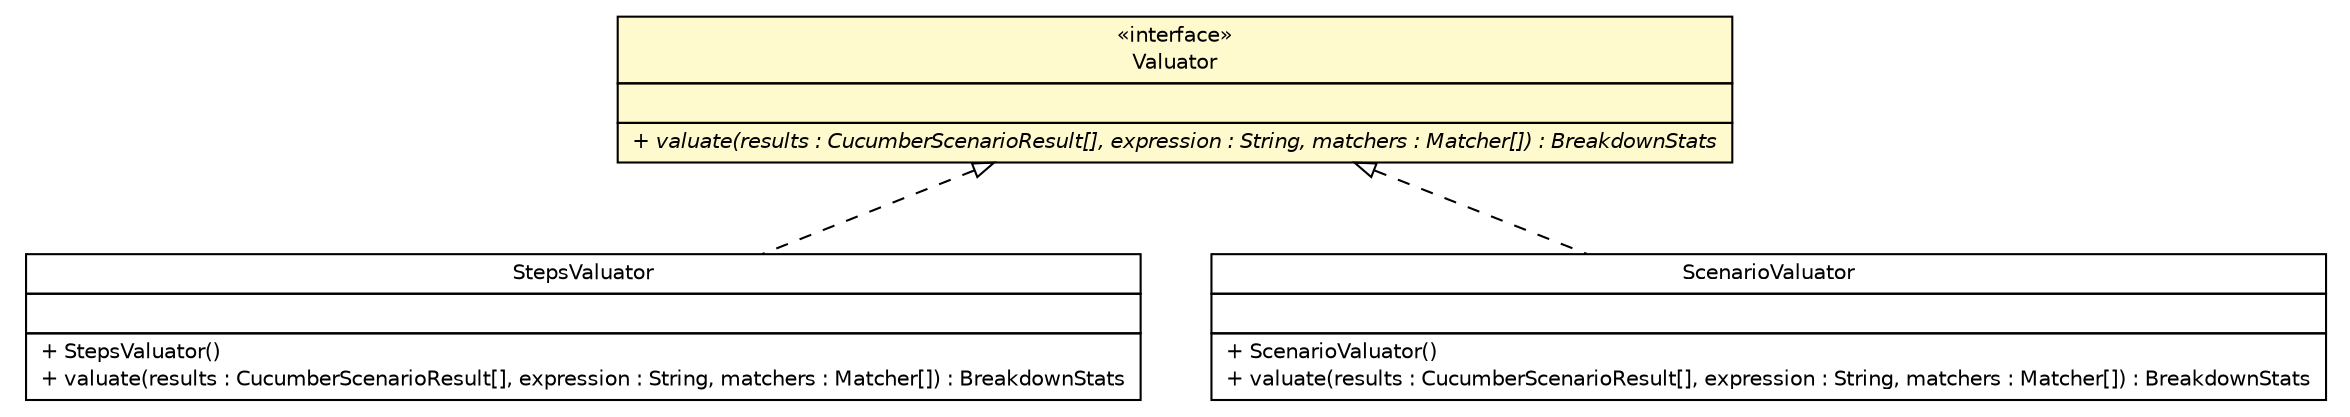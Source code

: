 #!/usr/local/bin/dot
#
# Class diagram 
# Generated by UMLGraph version R5_6 (http://www.umlgraph.org/)
#

digraph G {
	edge [fontname="Helvetica",fontsize=10,labelfontname="Helvetica",labelfontsize=10];
	node [fontname="Helvetica",fontsize=10,shape=plaintext];
	nodesep=0.25;
	ranksep=0.5;
	// com.github.mkolisnyk.cucumber.reporting.types.breakdown.valuators.Valuator
	c12653 [label=<<table title="com.github.mkolisnyk.cucumber.reporting.types.breakdown.valuators.Valuator" border="0" cellborder="1" cellspacing="0" cellpadding="2" port="p" bgcolor="lemonChiffon" href="./Valuator.html">
		<tr><td><table border="0" cellspacing="0" cellpadding="1">
<tr><td align="center" balign="center"> &#171;interface&#187; </td></tr>
<tr><td align="center" balign="center"> Valuator </td></tr>
		</table></td></tr>
		<tr><td><table border="0" cellspacing="0" cellpadding="1">
<tr><td align="left" balign="left">  </td></tr>
		</table></td></tr>
		<tr><td><table border="0" cellspacing="0" cellpadding="1">
<tr><td align="left" balign="left"><font face="Helvetica-Oblique" point-size="10.0"> + valuate(results : CucumberScenarioResult[], expression : String, matchers : Matcher[]) : BreakdownStats </font></td></tr>
		</table></td></tr>
		</table>>, URL="./Valuator.html", fontname="Helvetica", fontcolor="black", fontsize=10.0];
	// com.github.mkolisnyk.cucumber.reporting.types.breakdown.valuators.StepsValuator
	c12654 [label=<<table title="com.github.mkolisnyk.cucumber.reporting.types.breakdown.valuators.StepsValuator" border="0" cellborder="1" cellspacing="0" cellpadding="2" port="p" href="./StepsValuator.html">
		<tr><td><table border="0" cellspacing="0" cellpadding="1">
<tr><td align="center" balign="center"> StepsValuator </td></tr>
		</table></td></tr>
		<tr><td><table border="0" cellspacing="0" cellpadding="1">
<tr><td align="left" balign="left">  </td></tr>
		</table></td></tr>
		<tr><td><table border="0" cellspacing="0" cellpadding="1">
<tr><td align="left" balign="left"> + StepsValuator() </td></tr>
<tr><td align="left" balign="left"> + valuate(results : CucumberScenarioResult[], expression : String, matchers : Matcher[]) : BreakdownStats </td></tr>
		</table></td></tr>
		</table>>, URL="./StepsValuator.html", fontname="Helvetica", fontcolor="black", fontsize=10.0];
	// com.github.mkolisnyk.cucumber.reporting.types.breakdown.valuators.ScenarioValuator
	c12655 [label=<<table title="com.github.mkolisnyk.cucumber.reporting.types.breakdown.valuators.ScenarioValuator" border="0" cellborder="1" cellspacing="0" cellpadding="2" port="p" href="./ScenarioValuator.html">
		<tr><td><table border="0" cellspacing="0" cellpadding="1">
<tr><td align="center" balign="center"> ScenarioValuator </td></tr>
		</table></td></tr>
		<tr><td><table border="0" cellspacing="0" cellpadding="1">
<tr><td align="left" balign="left">  </td></tr>
		</table></td></tr>
		<tr><td><table border="0" cellspacing="0" cellpadding="1">
<tr><td align="left" balign="left"> + ScenarioValuator() </td></tr>
<tr><td align="left" balign="left"> + valuate(results : CucumberScenarioResult[], expression : String, matchers : Matcher[]) : BreakdownStats </td></tr>
		</table></td></tr>
		</table>>, URL="./ScenarioValuator.html", fontname="Helvetica", fontcolor="black", fontsize=10.0];
	//com.github.mkolisnyk.cucumber.reporting.types.breakdown.valuators.StepsValuator implements com.github.mkolisnyk.cucumber.reporting.types.breakdown.valuators.Valuator
	c12653:p -> c12654:p [dir=back,arrowtail=empty,style=dashed];
	//com.github.mkolisnyk.cucumber.reporting.types.breakdown.valuators.ScenarioValuator implements com.github.mkolisnyk.cucumber.reporting.types.breakdown.valuators.Valuator
	c12653:p -> c12655:p [dir=back,arrowtail=empty,style=dashed];
}

